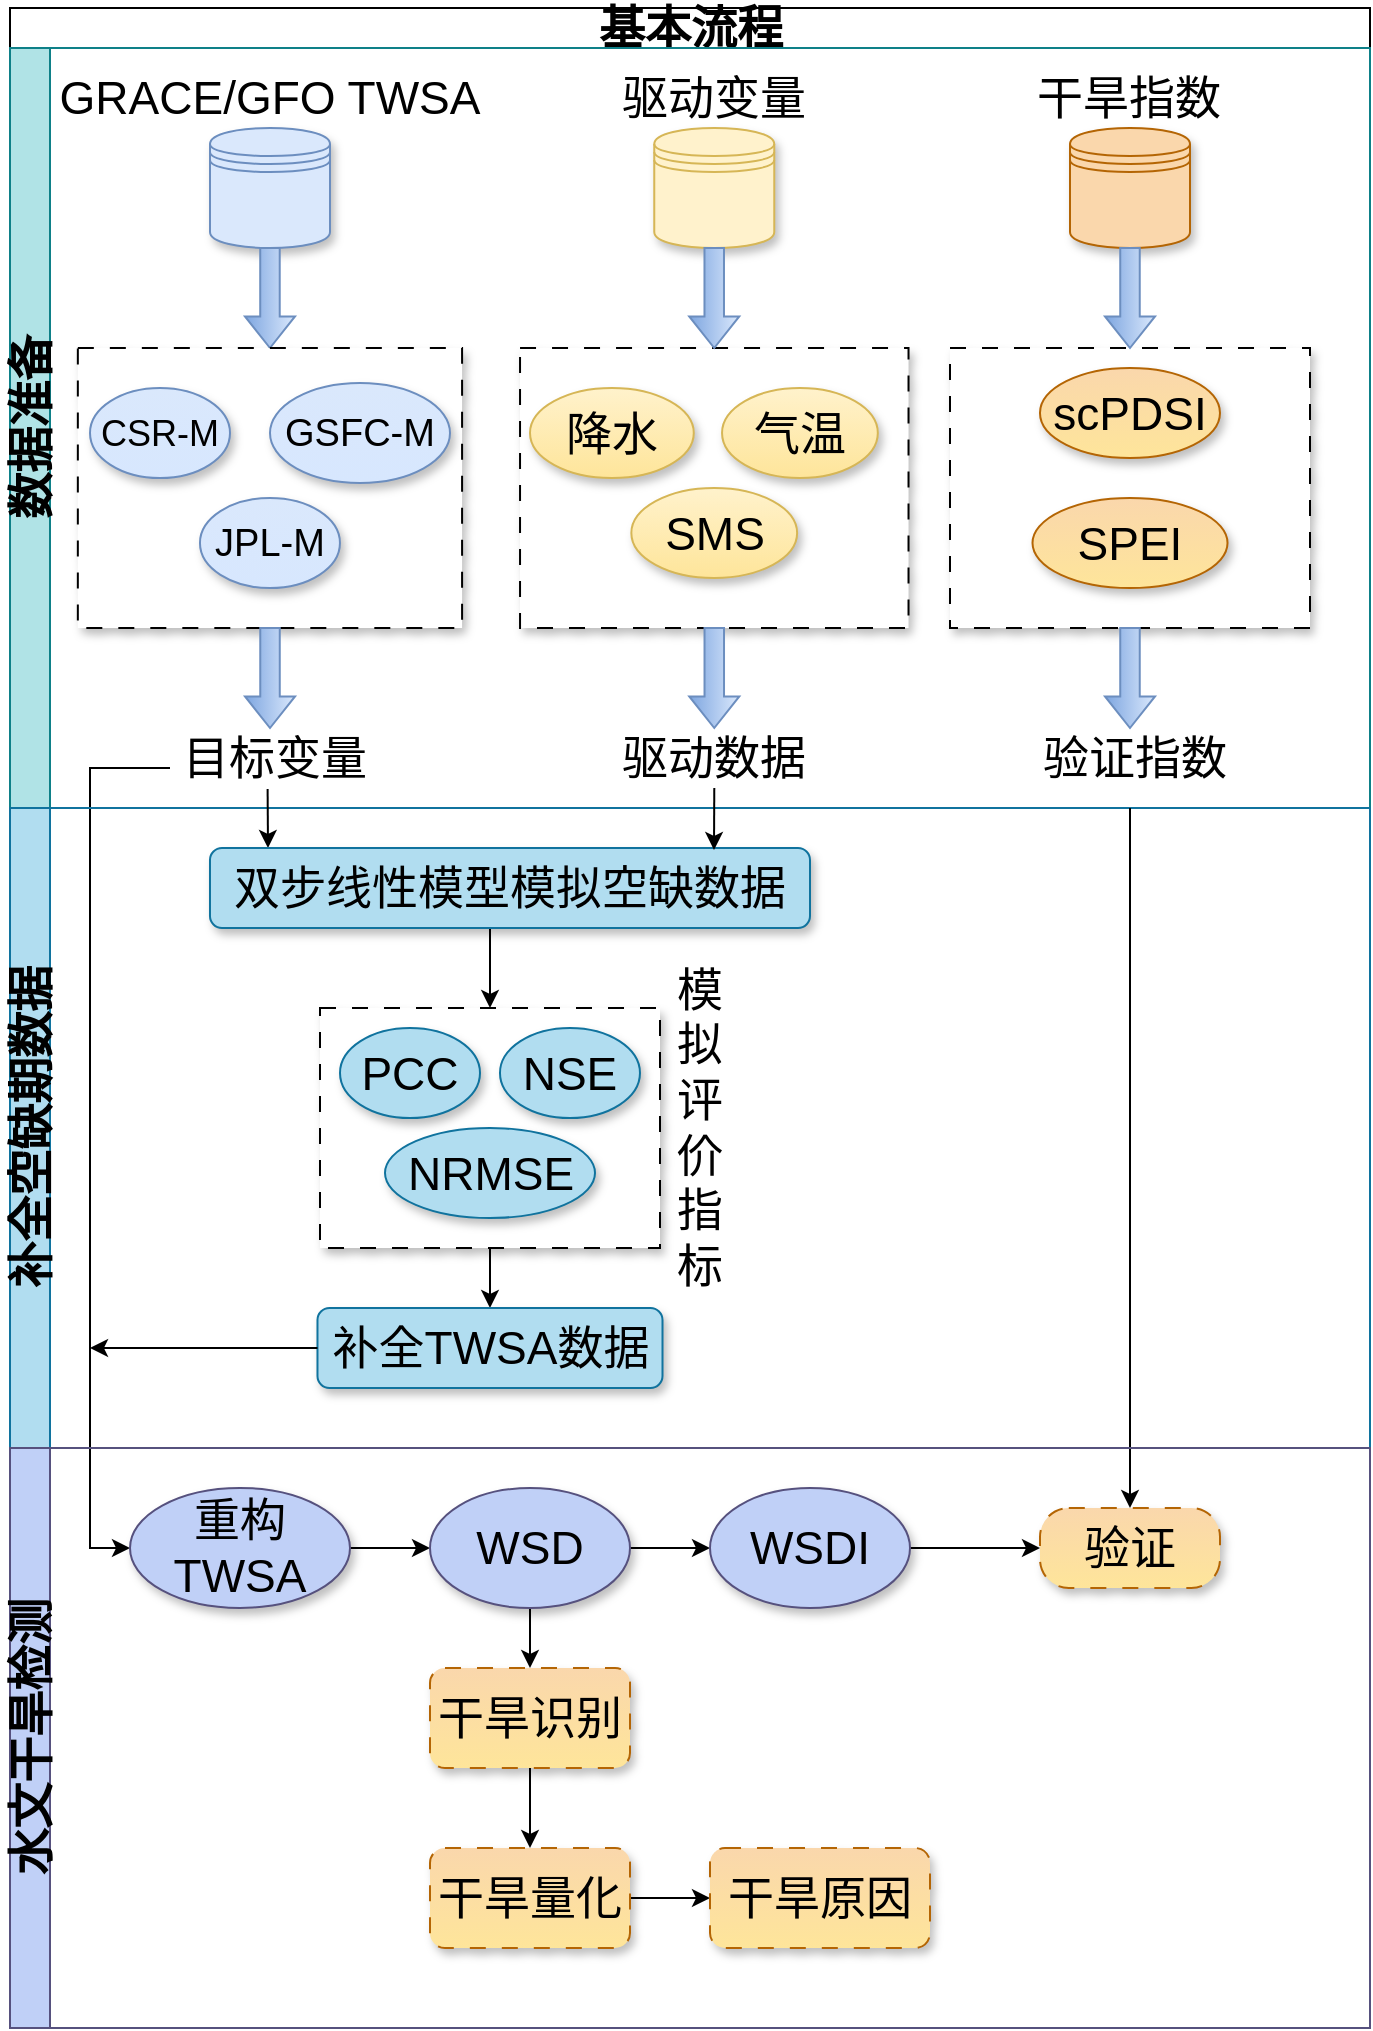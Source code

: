 <mxfile version="24.6.4" type="github">
  <diagram name="第 1 页" id="3LAUyhaBtHApe7wo7j_B">
    <mxGraphModel dx="1068" dy="695" grid="1" gridSize="10" guides="1" tooltips="1" connect="1" arrows="1" fold="1" page="1" pageScale="1" pageWidth="800" pageHeight="1280" math="0" shadow="0">
      <root>
        <mxCell id="0" />
        <mxCell id="1" parent="0" />
        <mxCell id="xc6G94cowEt6139xDOLi-1" value="&lt;b style=&quot;font-size: 23px;&quot;&gt;基本流程&lt;/b&gt;" style="swimlane;childLayout=stackLayout;resizeParent=1;resizeParentMax=0;horizontal=1;startSize=20;horizontalStack=0;html=1;fontSize=23;fontStyle=0" vertex="1" parent="1">
          <mxGeometry x="40" y="20" width="680" height="1010" as="geometry">
            <mxRectangle x="114" y="80" width="70" height="30" as="alternateBounds" />
          </mxGeometry>
        </mxCell>
        <mxCell id="xc6G94cowEt6139xDOLi-2" value="数据准备" style="swimlane;startSize=20;horizontal=0;html=1;swimlaneFillColor=none;fillColor=#b0e3e6;strokeColor=#0e8088;verticalAlign=middle;labelPosition=center;verticalLabelPosition=middle;align=center;fontSize=23;" vertex="1" parent="xc6G94cowEt6139xDOLi-1">
          <mxGeometry y="20" width="680" height="380" as="geometry">
            <mxRectangle y="20" width="580" height="30" as="alternateBounds" />
          </mxGeometry>
        </mxCell>
        <mxCell id="xc6G94cowEt6139xDOLi-3" value="" style="shape=datastore;whiteSpace=wrap;html=1;fillColor=#dae8fc;strokeColor=#6c8ebf;shadow=1;fontSize=23;" vertex="1" parent="xc6G94cowEt6139xDOLi-2">
          <mxGeometry x="100" y="40" width="60" height="60" as="geometry" />
        </mxCell>
        <mxCell id="xc6G94cowEt6139xDOLi-4" value="GRACE/GFO TWSA" style="text;html=1;align=center;verticalAlign=middle;whiteSpace=wrap;rounded=0;fontSize=23;" vertex="1" parent="xc6G94cowEt6139xDOLi-2">
          <mxGeometry x="15.02" y="10" width="229.99" height="30" as="geometry" />
        </mxCell>
        <mxCell id="xc6G94cowEt6139xDOLi-5" value="" style="shape=datastore;whiteSpace=wrap;html=1;fillColor=#fff2cc;strokeColor=#d6b656;shadow=1;fontSize=23;" vertex="1" parent="xc6G94cowEt6139xDOLi-2">
          <mxGeometry x="322.13" y="40" width="60" height="60" as="geometry" />
        </mxCell>
        <mxCell id="xc6G94cowEt6139xDOLi-6" value="驱动变量" style="text;html=1;align=center;verticalAlign=middle;whiteSpace=wrap;rounded=0;fontSize=23;" vertex="1" parent="xc6G94cowEt6139xDOLi-2">
          <mxGeometry x="274.13" y="10" width="156" height="30" as="geometry" />
        </mxCell>
        <mxCell id="xc6G94cowEt6139xDOLi-7" value="" style="shape=datastore;whiteSpace=wrap;html=1;fillColor=#fad7ac;strokeColor=#b46504;shadow=1;fontSize=23;" vertex="1" parent="xc6G94cowEt6139xDOLi-2">
          <mxGeometry x="530" y="40" width="60" height="60" as="geometry" />
        </mxCell>
        <mxCell id="xc6G94cowEt6139xDOLi-8" value="干旱指数" style="text;html=1;align=center;verticalAlign=middle;whiteSpace=wrap;rounded=0;fontSize=23;" vertex="1" parent="xc6G94cowEt6139xDOLi-2">
          <mxGeometry x="507.49" y="10" width="105" height="30" as="geometry" />
        </mxCell>
        <mxCell id="xc6G94cowEt6139xDOLi-9" value="" style="html=1;shadow=0;dashed=0;align=center;verticalAlign=middle;shape=mxgraph.arrows2.arrow;dy=0.61;dx=15.76;direction=south;notch=0;fillColor=#dae8fc;strokeColor=#6c8ebf;gradientColor=#7ea6e0;fontSize=23;" vertex="1" parent="xc6G94cowEt6139xDOLi-2">
          <mxGeometry x="117.48" y="100" width="25.01" height="50" as="geometry" />
        </mxCell>
        <mxCell id="xc6G94cowEt6139xDOLi-10" value="" style="rounded=0;whiteSpace=wrap;html=1;arcSize=15;glass=0;dashed=1;dashPattern=8 8;shadow=1;fontSize=23;" vertex="1" parent="xc6G94cowEt6139xDOLi-2">
          <mxGeometry x="33.92" y="150" width="192.12" height="140" as="geometry" />
        </mxCell>
        <mxCell id="xc6G94cowEt6139xDOLi-11" value="CSR-M" style="ellipse;whiteSpace=wrap;html=1;fillColor=#dae8fc;gradientColor=#d7e7fe;strokeColor=#6c8ebf;align=center;verticalAlign=middle;fontFamily=Helvetica;fontSize=18;fontColor=default;shadow=1;" vertex="1" parent="xc6G94cowEt6139xDOLi-2">
          <mxGeometry x="40" y="170" width="70" height="45" as="geometry" />
        </mxCell>
        <mxCell id="xc6G94cowEt6139xDOLi-12" value="GSFC-M" style="ellipse;whiteSpace=wrap;html=1;fillColor=#dae8fc;gradientColor=#d7e7fe;strokeColor=#6c8ebf;shadow=1;fontSize=19;" vertex="1" parent="xc6G94cowEt6139xDOLi-2">
          <mxGeometry x="130" y="167.5" width="90" height="50" as="geometry" />
        </mxCell>
        <mxCell id="xc6G94cowEt6139xDOLi-13" value="JPL-M" style="ellipse;whiteSpace=wrap;html=1;gradientColor=#d7e7fe;fillColor=#dae8fc;strokeColor=#6c8ebf;align=center;verticalAlign=middle;fontFamily=Helvetica;fontSize=19;fontColor=default;shadow=1;" vertex="1" parent="xc6G94cowEt6139xDOLi-2">
          <mxGeometry x="94.98" y="225" width="70" height="45" as="geometry" />
        </mxCell>
        <mxCell id="xc6G94cowEt6139xDOLi-14" value="" style="rounded=0;whiteSpace=wrap;html=1;arcSize=15;glass=0;dashed=1;dashPattern=8 8;shadow=1;fontSize=23;" vertex="1" parent="xc6G94cowEt6139xDOLi-2">
          <mxGeometry x="255.02" y="150" width="194.24" height="140" as="geometry" />
        </mxCell>
        <mxCell id="xc6G94cowEt6139xDOLi-15" value="降水" style="ellipse;whiteSpace=wrap;html=1;fillColor=#fff2cc;gradientColor=#fee59a;strokeColor=#d6b656;align=center;verticalAlign=middle;fontFamily=Helvetica;fontSize=23;shadow=1;fontColor=default;" vertex="1" parent="xc6G94cowEt6139xDOLi-2">
          <mxGeometry x="260" y="170" width="81.89" height="45" as="geometry" />
        </mxCell>
        <mxCell id="xc6G94cowEt6139xDOLi-16" value="气温" style="ellipse;whiteSpace=wrap;html=1;fillColor=#fff2cc;gradientColor=#fee59a;strokeColor=#d6b656;shadow=1;align=center;verticalAlign=middle;fontFamily=Helvetica;fontSize=23;fontColor=default;" vertex="1" parent="xc6G94cowEt6139xDOLi-2">
          <mxGeometry x="356.02" y="170" width="77.89" height="45" as="geometry" />
        </mxCell>
        <mxCell id="xc6G94cowEt6139xDOLi-17" value="SMS" style="ellipse;whiteSpace=wrap;html=1;gradientColor=#fee59a;fillColor=#fff2cc;strokeColor=#d6b656;align=center;verticalAlign=middle;fontFamily=Helvetica;fontSize=23;fontColor=default;shadow=1;" vertex="1" parent="xc6G94cowEt6139xDOLi-2">
          <mxGeometry x="310.67" y="220" width="82.89" height="45" as="geometry" />
        </mxCell>
        <mxCell id="xc6G94cowEt6139xDOLi-18" value="" style="rounded=0;whiteSpace=wrap;html=1;arcSize=15;glass=0;dashed=1;dashPattern=8 8;shadow=1;fontSize=23;" vertex="1" parent="xc6G94cowEt6139xDOLi-2">
          <mxGeometry x="470" y="150" width="180" height="140" as="geometry" />
        </mxCell>
        <mxCell id="xc6G94cowEt6139xDOLi-19" value="scPDSI" style="ellipse;whiteSpace=wrap;html=1;fillColor=#fad7ac;gradientColor=#fee59a;strokeColor=#b46504;align=center;verticalAlign=middle;fontFamily=Helvetica;fontSize=23;shadow=1;fontColor=default;" vertex="1" parent="xc6G94cowEt6139xDOLi-2">
          <mxGeometry x="514.99" y="160" width="90" height="45" as="geometry" />
        </mxCell>
        <mxCell id="xc6G94cowEt6139xDOLi-20" value="SPEI" style="ellipse;whiteSpace=wrap;html=1;gradientColor=#fee59a;fillColor=#fad7ac;strokeColor=#b46504;align=center;verticalAlign=middle;fontFamily=Helvetica;fontSize=23;fontColor=default;shadow=1;" vertex="1" parent="xc6G94cowEt6139xDOLi-2">
          <mxGeometry x="511.25" y="225" width="97.51" height="45" as="geometry" />
        </mxCell>
        <mxCell id="xc6G94cowEt6139xDOLi-21" value="" style="html=1;shadow=0;dashed=0;align=center;verticalAlign=middle;shape=mxgraph.arrows2.arrow;dy=0.61;dx=15.76;direction=south;notch=0;fillColor=#dae8fc;strokeColor=#6c8ebf;gradientColor=#7ea6e0;fontSize=23;" vertex="1" parent="xc6G94cowEt6139xDOLi-2">
          <mxGeometry x="339.61" y="100" width="25.01" height="50" as="geometry" />
        </mxCell>
        <mxCell id="xc6G94cowEt6139xDOLi-22" value="" style="html=1;shadow=0;dashed=0;align=center;verticalAlign=middle;shape=mxgraph.arrows2.arrow;dy=0.61;dx=15.76;direction=south;notch=0;fillColor=#dae8fc;strokeColor=#6c8ebf;gradientColor=#7ea6e0;fontSize=23;" vertex="1" parent="xc6G94cowEt6139xDOLi-2">
          <mxGeometry x="547.49" y="100" width="25.01" height="50" as="geometry" />
        </mxCell>
        <mxCell id="xc6G94cowEt6139xDOLi-23" value="" style="html=1;shadow=0;dashed=0;align=center;verticalAlign=middle;shape=mxgraph.arrows2.arrow;dy=0.61;dx=15.76;direction=south;notch=0;fillColor=#dae8fc;strokeColor=#6c8ebf;gradientColor=#7ea6e0;fontSize=23;" vertex="1" parent="xc6G94cowEt6139xDOLi-2">
          <mxGeometry x="117.5" y="290" width="25.01" height="50" as="geometry" />
        </mxCell>
        <mxCell id="xc6G94cowEt6139xDOLi-24" value="" style="html=1;shadow=0;dashed=0;align=center;verticalAlign=middle;shape=mxgraph.arrows2.arrow;dy=0.61;dx=15.76;direction=south;notch=0;fillColor=#dae8fc;strokeColor=#6c8ebf;gradientColor=#7ea6e0;fontSize=23;" vertex="1" parent="xc6G94cowEt6139xDOLi-2">
          <mxGeometry x="339.63" y="290" width="25.01" height="50" as="geometry" />
        </mxCell>
        <mxCell id="xc6G94cowEt6139xDOLi-25" value="" style="html=1;shadow=0;dashed=0;align=center;verticalAlign=middle;shape=mxgraph.arrows2.arrow;dy=0.61;dx=15.76;direction=south;notch=0;fillColor=#dae8fc;strokeColor=#6c8ebf;gradientColor=#7ea6e0;fontSize=23;" vertex="1" parent="xc6G94cowEt6139xDOLi-2">
          <mxGeometry x="547.49" y="290" width="25.01" height="50" as="geometry" />
        </mxCell>
        <mxCell id="xc6G94cowEt6139xDOLi-26" value="目标变量" style="text;html=1;align=center;verticalAlign=middle;whiteSpace=wrap;rounded=0;fontSize=23;" vertex="1" parent="xc6G94cowEt6139xDOLi-2">
          <mxGeometry x="85.02" y="340" width="94.98" height="30" as="geometry" />
        </mxCell>
        <mxCell id="xc6G94cowEt6139xDOLi-27" value="驱动数据" style="text;html=1;align=center;verticalAlign=middle;whiteSpace=wrap;rounded=0;fontSize=23;" vertex="1" parent="xc6G94cowEt6139xDOLi-2">
          <mxGeometry x="301.25" y="340" width="101.79" height="30" as="geometry" />
        </mxCell>
        <mxCell id="xc6G94cowEt6139xDOLi-28" value="验证指数" style="text;html=1;align=center;verticalAlign=middle;whiteSpace=wrap;rounded=0;fontSize=23;" vertex="1" parent="xc6G94cowEt6139xDOLi-2">
          <mxGeometry x="515" y="340" width="95" height="30" as="geometry" />
        </mxCell>
        <mxCell id="xc6G94cowEt6139xDOLi-30" value="" style="endArrow=classic;html=1;rounded=0;entryX=0;entryY=0.5;entryDx=0;entryDy=0;fontSize=23;" edge="1" parent="xc6G94cowEt6139xDOLi-2" target="xc6G94cowEt6139xDOLi-45">
          <mxGeometry width="50" height="50" relative="1" as="geometry">
            <mxPoint x="80" y="360" as="sourcePoint" />
            <mxPoint x="80" y="710" as="targetPoint" />
            <Array as="points">
              <mxPoint x="60" y="360" />
              <mxPoint x="40" y="360" />
              <mxPoint x="40" y="750" />
            </Array>
          </mxGeometry>
        </mxCell>
        <mxCell id="xc6G94cowEt6139xDOLi-31" value="补全空缺期数据" style="swimlane;startSize=20;horizontal=0;html=1;swimlaneFillColor=none;fillColor=#b1ddf0;strokeColor=#10739e;rounded=0;arcSize=0;shadow=0;fontSize=23;" vertex="1" parent="xc6G94cowEt6139xDOLi-1">
          <mxGeometry y="400" width="680" height="320" as="geometry" />
        </mxCell>
        <mxCell id="xc6G94cowEt6139xDOLi-32" value="" style="endArrow=classic;html=1;rounded=0;fontSize=23;exitX=0.461;exitY=1.017;exitDx=0;exitDy=0;exitPerimeter=0;" edge="1" parent="xc6G94cowEt6139xDOLi-31" source="xc6G94cowEt6139xDOLi-26">
          <mxGeometry width="50" height="50" relative="1" as="geometry">
            <mxPoint x="129" as="sourcePoint" />
            <mxPoint x="129" y="20" as="targetPoint" />
          </mxGeometry>
        </mxCell>
        <mxCell id="xc6G94cowEt6139xDOLi-33" value="" style="endArrow=classic;html=1;rounded=0;entryX=0.5;entryY=0;entryDx=0;entryDy=0;fontSize=23;" edge="1" parent="xc6G94cowEt6139xDOLi-31" target="xc6G94cowEt6139xDOLi-43">
          <mxGeometry width="50" height="50" relative="1" as="geometry">
            <mxPoint x="560" as="sourcePoint" />
            <mxPoint x="560" y="280" as="targetPoint" />
          </mxGeometry>
        </mxCell>
        <mxCell id="xc6G94cowEt6139xDOLi-60" style="edgeStyle=orthogonalEdgeStyle;rounded=0;orthogonalLoop=1;jettySize=auto;html=1;exitX=0.5;exitY=1;exitDx=0;exitDy=0;entryX=0.5;entryY=0;entryDx=0;entryDy=0;fontSize=23;" edge="1" parent="xc6G94cowEt6139xDOLi-31" source="xc6G94cowEt6139xDOLi-35" target="xc6G94cowEt6139xDOLi-36">
          <mxGeometry relative="1" as="geometry">
            <Array as="points">
              <mxPoint x="240" y="60" />
            </Array>
          </mxGeometry>
        </mxCell>
        <mxCell id="xc6G94cowEt6139xDOLi-35" value="双步线性模型模拟空缺数据" style="rounded=1;whiteSpace=wrap;html=1;shadow=1;glass=0;fillColor=#b1ddf0;strokeColor=#10739e;fontSize=23;" vertex="1" parent="xc6G94cowEt6139xDOLi-31">
          <mxGeometry x="99.99" y="20" width="300.01" height="40" as="geometry" />
        </mxCell>
        <mxCell id="xc6G94cowEt6139xDOLi-62" style="edgeStyle=orthogonalEdgeStyle;rounded=0;orthogonalLoop=1;jettySize=auto;html=1;exitX=0.5;exitY=1;exitDx=0;exitDy=0;fontSize=23;" edge="1" parent="xc6G94cowEt6139xDOLi-31" source="xc6G94cowEt6139xDOLi-36">
          <mxGeometry relative="1" as="geometry">
            <mxPoint x="240" y="200" as="targetPoint" />
          </mxGeometry>
        </mxCell>
        <mxCell id="xc6G94cowEt6139xDOLi-72" style="edgeStyle=orthogonalEdgeStyle;rounded=0;orthogonalLoop=1;jettySize=auto;html=1;exitX=0.5;exitY=1;exitDx=0;exitDy=0;entryX=0.5;entryY=0;entryDx=0;entryDy=0;" edge="1" parent="xc6G94cowEt6139xDOLi-31" source="xc6G94cowEt6139xDOLi-36" target="xc6G94cowEt6139xDOLi-65">
          <mxGeometry relative="1" as="geometry" />
        </mxCell>
        <mxCell id="xc6G94cowEt6139xDOLi-36" value="" style="rounded=0;whiteSpace=wrap;html=1;arcSize=15;glass=0;dashed=1;dashPattern=8 8;shadow=1;fontSize=23;" vertex="1" parent="xc6G94cowEt6139xDOLi-31">
          <mxGeometry x="155" y="100" width="170" height="120" as="geometry" />
        </mxCell>
        <mxCell id="xc6G94cowEt6139xDOLi-37" value="PCC" style="ellipse;whiteSpace=wrap;html=1;fillColor=#b1ddf0;strokeColor=#10739e;align=center;verticalAlign=middle;fontFamily=Helvetica;fontSize=23;shadow=1;" vertex="1" parent="xc6G94cowEt6139xDOLi-31">
          <mxGeometry x="165" y="110" width="70" height="45" as="geometry" />
        </mxCell>
        <mxCell id="xc6G94cowEt6139xDOLi-38" value="NSE" style="ellipse;whiteSpace=wrap;html=1;fillColor=#b1ddf0;strokeColor=#10739e;shadow=1;align=center;verticalAlign=middle;fontFamily=Helvetica;fontSize=23;" vertex="1" parent="xc6G94cowEt6139xDOLi-31">
          <mxGeometry x="244.99" y="110" width="70" height="45" as="geometry" />
        </mxCell>
        <mxCell id="xc6G94cowEt6139xDOLi-39" value="NRMSE" style="ellipse;whiteSpace=wrap;html=1;fillColor=#b1ddf0;strokeColor=#10739e;align=center;verticalAlign=middle;fontFamily=Helvetica;fontSize=23;shadow=1;" vertex="1" parent="xc6G94cowEt6139xDOLi-31">
          <mxGeometry x="187.5" y="160" width="105" height="45" as="geometry" />
        </mxCell>
        <mxCell id="xc6G94cowEt6139xDOLi-59" value="&lt;div style=&quot;font-size: 23px;&quot;&gt;模&lt;/div&gt;&lt;div style=&quot;font-size: 23px;&quot;&gt;拟&lt;/div&gt;&lt;div style=&quot;font-size: 23px;&quot;&gt;评&lt;/div&gt;&lt;div style=&quot;font-size: 23px;&quot;&gt;价&lt;/div&gt;&lt;div style=&quot;font-size: 23px;&quot;&gt;指&lt;/div&gt;&lt;div style=&quot;font-size: 23px;&quot;&gt;标&lt;/div&gt;" style="text;html=1;align=center;verticalAlign=middle;whiteSpace=wrap;rounded=0;fontSize=23;" vertex="1" parent="xc6G94cowEt6139xDOLi-31">
          <mxGeometry x="330" y="80" width="30" height="160" as="geometry" />
        </mxCell>
        <mxCell id="xc6G94cowEt6139xDOLi-65" value="补全TWSA数据" style="rounded=1;whiteSpace=wrap;html=1;shadow=1;glass=0;fillColor=#b1ddf0;strokeColor=#10739e;fontSize=23;" vertex="1" parent="xc6G94cowEt6139xDOLi-31">
          <mxGeometry x="153.74" y="250" width="172.51" height="40" as="geometry" />
        </mxCell>
        <mxCell id="xc6G94cowEt6139xDOLi-42" value="&lt;div style=&quot;font-size: 23px;&quot;&gt;水文干旱检测&lt;/div&gt;" style="swimlane;startSize=20;horizontal=0;html=1;fillColor=#c0d0f7;strokeColor=#56517e;swimlaneLine=1;fontSize=23;" vertex="1" parent="xc6G94cowEt6139xDOLi-1">
          <mxGeometry y="720" width="680" height="290" as="geometry" />
        </mxCell>
        <mxCell id="xc6G94cowEt6139xDOLi-43" value="验证" style="rounded=1;whiteSpace=wrap;html=1;arcSize=36;shadow=1;dashed=1;dashPattern=8 8;strokeColor=#b46504;align=center;verticalAlign=middle;fontFamily=Helvetica;fontSize=23;fontColor=default;fontStyle=0;fillColor=#fad7ac;gradientColor=#fee59a;" vertex="1" parent="xc6G94cowEt6139xDOLi-42">
          <mxGeometry x="515" y="30" width="90" height="40" as="geometry" />
        </mxCell>
        <mxCell id="xc6G94cowEt6139xDOLi-44" style="edgeStyle=orthogonalEdgeStyle;rounded=0;orthogonalLoop=1;jettySize=auto;html=1;exitX=1;exitY=0.5;exitDx=0;exitDy=0;entryX=0;entryY=0.5;entryDx=0;entryDy=0;fontSize=23;" edge="1" parent="xc6G94cowEt6139xDOLi-42" source="xc6G94cowEt6139xDOLi-45" target="xc6G94cowEt6139xDOLi-48">
          <mxGeometry relative="1" as="geometry" />
        </mxCell>
        <mxCell id="xc6G94cowEt6139xDOLi-45" value="重构TWSA" style="ellipse;whiteSpace=wrap;html=1;fillColor=#c0d0f7;strokeColor=#56517e;align=center;verticalAlign=middle;fontFamily=Helvetica;fontSize=23;shadow=1;fontStyle=0;fontColor=default;" vertex="1" parent="xc6G94cowEt6139xDOLi-42">
          <mxGeometry x="60" y="20" width="110" height="60" as="geometry" />
        </mxCell>
        <mxCell id="xc6G94cowEt6139xDOLi-46" value="" style="edgeStyle=orthogonalEdgeStyle;rounded=0;orthogonalLoop=1;jettySize=auto;html=1;fontSize=23;" edge="1" parent="xc6G94cowEt6139xDOLi-42" source="xc6G94cowEt6139xDOLi-48" target="xc6G94cowEt6139xDOLi-50">
          <mxGeometry relative="1" as="geometry" />
        </mxCell>
        <mxCell id="xc6G94cowEt6139xDOLi-47" value="" style="edgeStyle=orthogonalEdgeStyle;rounded=0;orthogonalLoop=1;jettySize=auto;html=1;fontSize=23;" edge="1" parent="xc6G94cowEt6139xDOLi-42" source="xc6G94cowEt6139xDOLi-48" target="xc6G94cowEt6139xDOLi-52">
          <mxGeometry relative="1" as="geometry" />
        </mxCell>
        <mxCell id="xc6G94cowEt6139xDOLi-48" value="WSD" style="ellipse;whiteSpace=wrap;html=1;fillColor=#c0d0f7;strokeColor=#56517e;align=center;verticalAlign=middle;fontFamily=Helvetica;fontSize=23;shadow=1;fontColor=default;fontStyle=0;" vertex="1" parent="xc6G94cowEt6139xDOLi-42">
          <mxGeometry x="210" y="20" width="100" height="60" as="geometry" />
        </mxCell>
        <mxCell id="xc6G94cowEt6139xDOLi-49" value="" style="edgeStyle=orthogonalEdgeStyle;rounded=0;orthogonalLoop=1;jettySize=auto;html=1;fontSize=23;" edge="1" parent="xc6G94cowEt6139xDOLi-42" source="xc6G94cowEt6139xDOLi-50" target="xc6G94cowEt6139xDOLi-43">
          <mxGeometry relative="1" as="geometry" />
        </mxCell>
        <mxCell id="xc6G94cowEt6139xDOLi-50" value="WSDI" style="ellipse;whiteSpace=wrap;html=1;fillColor=#c0d0f7;strokeColor=#56517e;align=center;verticalAlign=middle;fontFamily=Helvetica;fontSize=23;shadow=1;fontColor=default;fontStyle=0;" vertex="1" parent="xc6G94cowEt6139xDOLi-42">
          <mxGeometry x="350" y="20" width="100" height="60" as="geometry" />
        </mxCell>
        <mxCell id="xc6G94cowEt6139xDOLi-51" value="" style="edgeStyle=orthogonalEdgeStyle;rounded=0;orthogonalLoop=1;jettySize=auto;html=1;fontSize=23;" edge="1" parent="xc6G94cowEt6139xDOLi-42" source="xc6G94cowEt6139xDOLi-52" target="xc6G94cowEt6139xDOLi-54">
          <mxGeometry relative="1" as="geometry" />
        </mxCell>
        <mxCell id="xc6G94cowEt6139xDOLi-52" value="干旱识别" style="rounded=1;whiteSpace=wrap;html=1;fillColor=#fad7ac;strokeColor=#b46504;shadow=1;fontStyle=0;dashed=1;dashPattern=8 8;align=center;verticalAlign=middle;fontFamily=Helvetica;fontSize=23;fontColor=default;gradientColor=#fee59a;" vertex="1" parent="xc6G94cowEt6139xDOLi-42">
          <mxGeometry x="210" y="110" width="100" height="50" as="geometry" />
        </mxCell>
        <mxCell id="xc6G94cowEt6139xDOLi-53" value="" style="edgeStyle=orthogonalEdgeStyle;rounded=0;orthogonalLoop=1;jettySize=auto;html=1;fontSize=23;" edge="1" parent="xc6G94cowEt6139xDOLi-42" source="xc6G94cowEt6139xDOLi-54" target="xc6G94cowEt6139xDOLi-56">
          <mxGeometry relative="1" as="geometry" />
        </mxCell>
        <mxCell id="xc6G94cowEt6139xDOLi-54" value="干旱量化" style="rounded=1;whiteSpace=wrap;html=1;fillColor=#fad7ac;strokeColor=#b46504;shadow=1;fontStyle=0;dashed=1;align=center;verticalAlign=middle;fontFamily=Helvetica;fontSize=23;fontColor=default;gradientColor=#fee59a;dashPattern=8 8;" vertex="1" parent="xc6G94cowEt6139xDOLi-42">
          <mxGeometry x="210" y="200" width="100" height="50" as="geometry" />
        </mxCell>
        <mxCell id="xc6G94cowEt6139xDOLi-56" value="干旱原因" style="rounded=1;whiteSpace=wrap;html=1;fillColor=#fad7ac;strokeColor=#b46504;shadow=1;fontStyle=0;dashed=1;gradientColor=#fee59a;dashPattern=8 8;fontSize=23;" vertex="1" parent="xc6G94cowEt6139xDOLi-42">
          <mxGeometry x="350" y="200" width="110" height="50" as="geometry" />
        </mxCell>
        <mxCell id="xc6G94cowEt6139xDOLi-71" style="edgeStyle=orthogonalEdgeStyle;rounded=0;orthogonalLoop=1;jettySize=auto;html=1;exitX=0.5;exitY=1;exitDx=0;exitDy=0;entryX=0.84;entryY=0.025;entryDx=0;entryDy=0;entryPerimeter=0;" edge="1" parent="xc6G94cowEt6139xDOLi-1" source="xc6G94cowEt6139xDOLi-27" target="xc6G94cowEt6139xDOLi-35">
          <mxGeometry relative="1" as="geometry" />
        </mxCell>
        <mxCell id="xc6G94cowEt6139xDOLi-68" style="edgeStyle=orthogonalEdgeStyle;rounded=0;orthogonalLoop=1;jettySize=auto;html=1;exitX=0;exitY=0.5;exitDx=0;exitDy=0;fontSize=23;" edge="1" parent="1" source="xc6G94cowEt6139xDOLi-65">
          <mxGeometry relative="1" as="geometry">
            <mxPoint x="80" y="690" as="targetPoint" />
          </mxGeometry>
        </mxCell>
      </root>
    </mxGraphModel>
  </diagram>
</mxfile>
